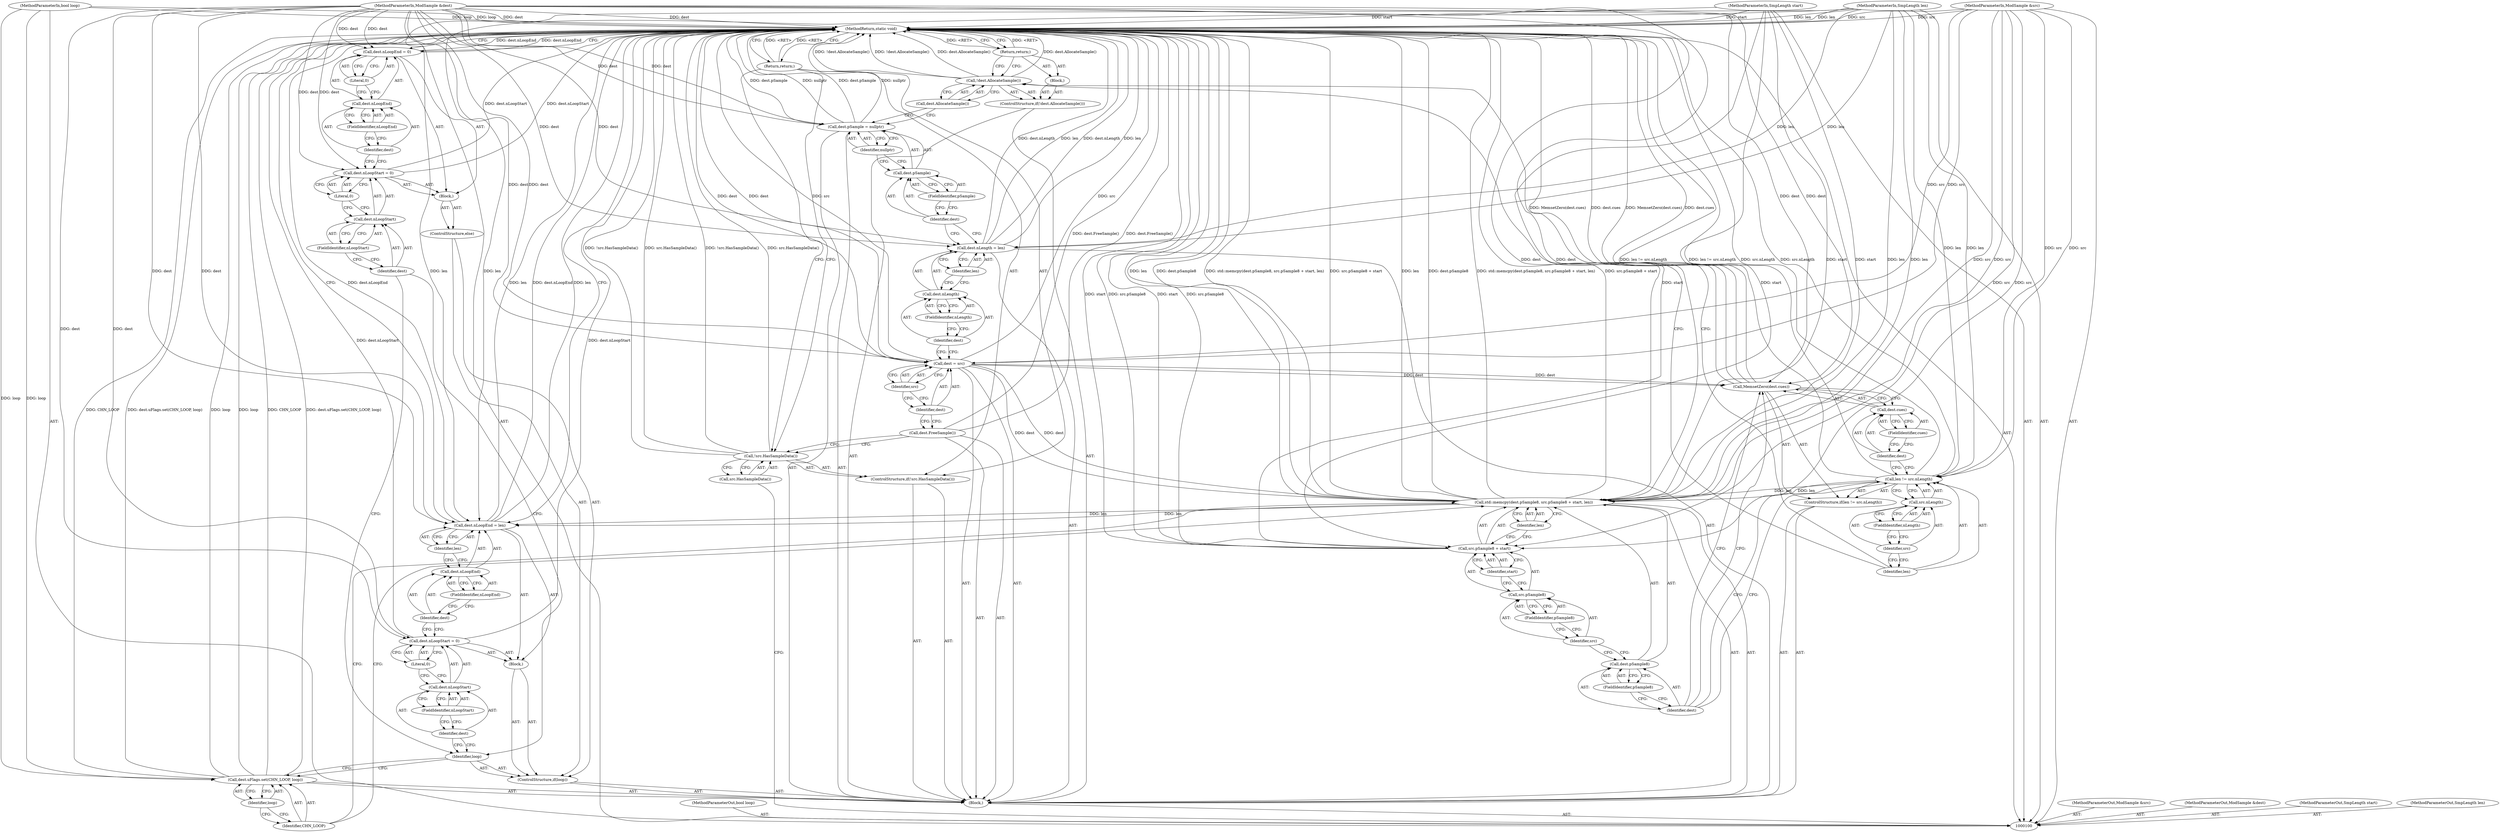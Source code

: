 digraph "1_openmpt_61fc6d3030a4d4283105cb5fb46b27b42fa5575e_0" {
"1000178" [label="(MethodReturn,static void)"];
"1000101" [label="(MethodParameterIn,ModSample &src)"];
"1000235" [label="(MethodParameterOut,ModSample &src)"];
"1000102" [label="(MethodParameterIn,ModSample &dest)"];
"1000236" [label="(MethodParameterOut,ModSample &dest)"];
"1000103" [label="(MethodParameterIn,SmpLength start)"];
"1000237" [label="(MethodParameterOut,SmpLength start)"];
"1000104" [label="(MethodParameterIn,SmpLength len)"];
"1000238" [label="(MethodParameterOut,SmpLength len)"];
"1000105" [label="(MethodParameterIn,bool loop)"];
"1000239" [label="(MethodParameterOut,bool loop)"];
"1000125" [label="(ControlStructure,if(!dest.AllocateSample()))"];
"1000126" [label="(Call,!dest.AllocateSample())"];
"1000127" [label="(Call,dest.AllocateSample())"];
"1000128" [label="(Block,)"];
"1000129" [label="(Return,return;)"];
"1000130" [label="(ControlStructure,if(len != src.nLength))"];
"1000133" [label="(Call,src.nLength)"];
"1000134" [label="(Identifier,src)"];
"1000135" [label="(FieldIdentifier,nLength)"];
"1000131" [label="(Call,len != src.nLength)"];
"1000132" [label="(Identifier,len)"];
"1000137" [label="(Call,dest.cues)"];
"1000138" [label="(Identifier,dest)"];
"1000139" [label="(FieldIdentifier,cues)"];
"1000136" [label="(Call,MemsetZero(dest.cues))"];
"1000140" [label="(Call,std::memcpy(dest.pSample8, src.pSample8 + start, len))"];
"1000141" [label="(Call,dest.pSample8)"];
"1000142" [label="(Identifier,dest)"];
"1000143" [label="(FieldIdentifier,pSample8)"];
"1000144" [label="(Call,src.pSample8 + start)"];
"1000145" [label="(Call,src.pSample8)"];
"1000146" [label="(Identifier,src)"];
"1000147" [label="(FieldIdentifier,pSample8)"];
"1000148" [label="(Identifier,start)"];
"1000149" [label="(Identifier,len)"];
"1000150" [label="(Call,dest.uFlags.set(CHN_LOOP, loop))"];
"1000151" [label="(Identifier,CHN_LOOP)"];
"1000152" [label="(Identifier,loop)"];
"1000106" [label="(Block,)"];
"1000153" [label="(ControlStructure,if(loop))"];
"1000154" [label="(Identifier,loop)"];
"1000155" [label="(Block,)"];
"1000156" [label="(Call,dest.nLoopStart = 0)"];
"1000157" [label="(Call,dest.nLoopStart)"];
"1000158" [label="(Identifier,dest)"];
"1000160" [label="(Literal,0)"];
"1000159" [label="(FieldIdentifier,nLoopStart)"];
"1000165" [label="(Identifier,len)"];
"1000161" [label="(Call,dest.nLoopEnd = len)"];
"1000162" [label="(Call,dest.nLoopEnd)"];
"1000163" [label="(Identifier,dest)"];
"1000164" [label="(FieldIdentifier,nLoopEnd)"];
"1000166" [label="(ControlStructure,else)"];
"1000167" [label="(Block,)"];
"1000168" [label="(Call,dest.nLoopStart = 0)"];
"1000169" [label="(Call,dest.nLoopStart)"];
"1000170" [label="(Identifier,dest)"];
"1000172" [label="(Literal,0)"];
"1000171" [label="(FieldIdentifier,nLoopStart)"];
"1000177" [label="(Literal,0)"];
"1000173" [label="(Call,dest.nLoopEnd = 0)"];
"1000174" [label="(Call,dest.nLoopEnd)"];
"1000175" [label="(Identifier,dest)"];
"1000176" [label="(FieldIdentifier,nLoopEnd)"];
"1000107" [label="(ControlStructure,if(!src.HasSampleData()))"];
"1000110" [label="(Return,return;)"];
"1000108" [label="(Call,!src.HasSampleData())"];
"1000109" [label="(Call,src.HasSampleData())"];
"1000111" [label="(Call,dest.FreeSample())"];
"1000112" [label="(Call,dest = src)"];
"1000113" [label="(Identifier,dest)"];
"1000114" [label="(Identifier,src)"];
"1000119" [label="(Identifier,len)"];
"1000115" [label="(Call,dest.nLength = len)"];
"1000116" [label="(Call,dest.nLength)"];
"1000117" [label="(Identifier,dest)"];
"1000118" [label="(FieldIdentifier,nLength)"];
"1000124" [label="(Identifier,nullptr)"];
"1000120" [label="(Call,dest.pSample = nullptr)"];
"1000121" [label="(Call,dest.pSample)"];
"1000122" [label="(Identifier,dest)"];
"1000123" [label="(FieldIdentifier,pSample)"];
"1000178" -> "1000100"  [label="AST: "];
"1000178" -> "1000110"  [label="CFG: "];
"1000178" -> "1000129"  [label="CFG: "];
"1000178" -> "1000161"  [label="CFG: "];
"1000178" -> "1000173"  [label="CFG: "];
"1000108" -> "1000178"  [label="DDG: !src.HasSampleData()"];
"1000108" -> "1000178"  [label="DDG: src.HasSampleData()"];
"1000150" -> "1000178"  [label="DDG: CHN_LOOP"];
"1000150" -> "1000178"  [label="DDG: dest.uFlags.set(CHN_LOOP, loop)"];
"1000150" -> "1000178"  [label="DDG: loop"];
"1000168" -> "1000178"  [label="DDG: dest.nLoopStart"];
"1000156" -> "1000178"  [label="DDG: dest.nLoopStart"];
"1000104" -> "1000178"  [label="DDG: len"];
"1000105" -> "1000178"  [label="DDG: loop"];
"1000112" -> "1000178"  [label="DDG: src"];
"1000112" -> "1000178"  [label="DDG: dest"];
"1000140" -> "1000178"  [label="DDG: dest.pSample8"];
"1000140" -> "1000178"  [label="DDG: std::memcpy(dest.pSample8, src.pSample8 + start, len)"];
"1000140" -> "1000178"  [label="DDG: src.pSample8 + start"];
"1000140" -> "1000178"  [label="DDG: len"];
"1000126" -> "1000178"  [label="DDG: dest.AllocateSample()"];
"1000126" -> "1000178"  [label="DDG: !dest.AllocateSample()"];
"1000115" -> "1000178"  [label="DDG: len"];
"1000115" -> "1000178"  [label="DDG: dest.nLength"];
"1000161" -> "1000178"  [label="DDG: dest.nLoopEnd"];
"1000161" -> "1000178"  [label="DDG: len"];
"1000103" -> "1000178"  [label="DDG: start"];
"1000120" -> "1000178"  [label="DDG: dest.pSample"];
"1000120" -> "1000178"  [label="DDG: nullptr"];
"1000144" -> "1000178"  [label="DDG: start"];
"1000144" -> "1000178"  [label="DDG: src.pSample8"];
"1000131" -> "1000178"  [label="DDG: src.nLength"];
"1000131" -> "1000178"  [label="DDG: len != src.nLength"];
"1000102" -> "1000178"  [label="DDG: dest"];
"1000101" -> "1000178"  [label="DDG: src"];
"1000136" -> "1000178"  [label="DDG: MemsetZero(dest.cues)"];
"1000136" -> "1000178"  [label="DDG: dest.cues"];
"1000111" -> "1000178"  [label="DDG: dest.FreeSample()"];
"1000173" -> "1000178"  [label="DDG: dest.nLoopEnd"];
"1000129" -> "1000178"  [label="DDG: <RET>"];
"1000110" -> "1000178"  [label="DDG: <RET>"];
"1000101" -> "1000100"  [label="AST: "];
"1000101" -> "1000178"  [label="DDG: src"];
"1000101" -> "1000112"  [label="DDG: src"];
"1000101" -> "1000131"  [label="DDG: src"];
"1000101" -> "1000140"  [label="DDG: src"];
"1000101" -> "1000144"  [label="DDG: src"];
"1000235" -> "1000100"  [label="AST: "];
"1000102" -> "1000100"  [label="AST: "];
"1000102" -> "1000178"  [label="DDG: dest"];
"1000102" -> "1000112"  [label="DDG: dest"];
"1000102" -> "1000115"  [label="DDG: dest"];
"1000102" -> "1000120"  [label="DDG: dest"];
"1000102" -> "1000136"  [label="DDG: dest"];
"1000102" -> "1000140"  [label="DDG: dest"];
"1000102" -> "1000156"  [label="DDG: dest"];
"1000102" -> "1000161"  [label="DDG: dest"];
"1000102" -> "1000168"  [label="DDG: dest"];
"1000102" -> "1000173"  [label="DDG: dest"];
"1000236" -> "1000100"  [label="AST: "];
"1000103" -> "1000100"  [label="AST: "];
"1000103" -> "1000178"  [label="DDG: start"];
"1000103" -> "1000140"  [label="DDG: start"];
"1000103" -> "1000144"  [label="DDG: start"];
"1000237" -> "1000100"  [label="AST: "];
"1000104" -> "1000100"  [label="AST: "];
"1000104" -> "1000178"  [label="DDG: len"];
"1000104" -> "1000115"  [label="DDG: len"];
"1000104" -> "1000131"  [label="DDG: len"];
"1000104" -> "1000140"  [label="DDG: len"];
"1000104" -> "1000161"  [label="DDG: len"];
"1000238" -> "1000100"  [label="AST: "];
"1000105" -> "1000100"  [label="AST: "];
"1000105" -> "1000178"  [label="DDG: loop"];
"1000105" -> "1000150"  [label="DDG: loop"];
"1000239" -> "1000100"  [label="AST: "];
"1000125" -> "1000106"  [label="AST: "];
"1000126" -> "1000125"  [label="AST: "];
"1000128" -> "1000125"  [label="AST: "];
"1000126" -> "1000125"  [label="AST: "];
"1000126" -> "1000127"  [label="CFG: "];
"1000127" -> "1000126"  [label="AST: "];
"1000129" -> "1000126"  [label="CFG: "];
"1000132" -> "1000126"  [label="CFG: "];
"1000126" -> "1000178"  [label="DDG: dest.AllocateSample()"];
"1000126" -> "1000178"  [label="DDG: !dest.AllocateSample()"];
"1000127" -> "1000126"  [label="AST: "];
"1000127" -> "1000120"  [label="CFG: "];
"1000126" -> "1000127"  [label="CFG: "];
"1000128" -> "1000125"  [label="AST: "];
"1000129" -> "1000128"  [label="AST: "];
"1000129" -> "1000128"  [label="AST: "];
"1000129" -> "1000126"  [label="CFG: "];
"1000178" -> "1000129"  [label="CFG: "];
"1000129" -> "1000178"  [label="DDG: <RET>"];
"1000130" -> "1000106"  [label="AST: "];
"1000131" -> "1000130"  [label="AST: "];
"1000136" -> "1000130"  [label="AST: "];
"1000133" -> "1000131"  [label="AST: "];
"1000133" -> "1000135"  [label="CFG: "];
"1000134" -> "1000133"  [label="AST: "];
"1000135" -> "1000133"  [label="AST: "];
"1000131" -> "1000133"  [label="CFG: "];
"1000134" -> "1000133"  [label="AST: "];
"1000134" -> "1000132"  [label="CFG: "];
"1000135" -> "1000134"  [label="CFG: "];
"1000135" -> "1000133"  [label="AST: "];
"1000135" -> "1000134"  [label="CFG: "];
"1000133" -> "1000135"  [label="CFG: "];
"1000131" -> "1000130"  [label="AST: "];
"1000131" -> "1000133"  [label="CFG: "];
"1000132" -> "1000131"  [label="AST: "];
"1000133" -> "1000131"  [label="AST: "];
"1000138" -> "1000131"  [label="CFG: "];
"1000142" -> "1000131"  [label="CFG: "];
"1000131" -> "1000178"  [label="DDG: src.nLength"];
"1000131" -> "1000178"  [label="DDG: len != src.nLength"];
"1000104" -> "1000131"  [label="DDG: len"];
"1000101" -> "1000131"  [label="DDG: src"];
"1000131" -> "1000140"  [label="DDG: len"];
"1000132" -> "1000131"  [label="AST: "];
"1000132" -> "1000126"  [label="CFG: "];
"1000134" -> "1000132"  [label="CFG: "];
"1000137" -> "1000136"  [label="AST: "];
"1000137" -> "1000139"  [label="CFG: "];
"1000138" -> "1000137"  [label="AST: "];
"1000139" -> "1000137"  [label="AST: "];
"1000136" -> "1000137"  [label="CFG: "];
"1000138" -> "1000137"  [label="AST: "];
"1000138" -> "1000131"  [label="CFG: "];
"1000139" -> "1000138"  [label="CFG: "];
"1000139" -> "1000137"  [label="AST: "];
"1000139" -> "1000138"  [label="CFG: "];
"1000137" -> "1000139"  [label="CFG: "];
"1000136" -> "1000130"  [label="AST: "];
"1000136" -> "1000137"  [label="CFG: "];
"1000137" -> "1000136"  [label="AST: "];
"1000142" -> "1000136"  [label="CFG: "];
"1000136" -> "1000178"  [label="DDG: MemsetZero(dest.cues)"];
"1000136" -> "1000178"  [label="DDG: dest.cues"];
"1000112" -> "1000136"  [label="DDG: dest"];
"1000102" -> "1000136"  [label="DDG: dest"];
"1000140" -> "1000106"  [label="AST: "];
"1000140" -> "1000149"  [label="CFG: "];
"1000141" -> "1000140"  [label="AST: "];
"1000144" -> "1000140"  [label="AST: "];
"1000149" -> "1000140"  [label="AST: "];
"1000151" -> "1000140"  [label="CFG: "];
"1000140" -> "1000178"  [label="DDG: dest.pSample8"];
"1000140" -> "1000178"  [label="DDG: std::memcpy(dest.pSample8, src.pSample8 + start, len)"];
"1000140" -> "1000178"  [label="DDG: src.pSample8 + start"];
"1000140" -> "1000178"  [label="DDG: len"];
"1000112" -> "1000140"  [label="DDG: dest"];
"1000102" -> "1000140"  [label="DDG: dest"];
"1000101" -> "1000140"  [label="DDG: src"];
"1000103" -> "1000140"  [label="DDG: start"];
"1000131" -> "1000140"  [label="DDG: len"];
"1000104" -> "1000140"  [label="DDG: len"];
"1000140" -> "1000161"  [label="DDG: len"];
"1000141" -> "1000140"  [label="AST: "];
"1000141" -> "1000143"  [label="CFG: "];
"1000142" -> "1000141"  [label="AST: "];
"1000143" -> "1000141"  [label="AST: "];
"1000146" -> "1000141"  [label="CFG: "];
"1000142" -> "1000141"  [label="AST: "];
"1000142" -> "1000136"  [label="CFG: "];
"1000142" -> "1000131"  [label="CFG: "];
"1000143" -> "1000142"  [label="CFG: "];
"1000143" -> "1000141"  [label="AST: "];
"1000143" -> "1000142"  [label="CFG: "];
"1000141" -> "1000143"  [label="CFG: "];
"1000144" -> "1000140"  [label="AST: "];
"1000144" -> "1000148"  [label="CFG: "];
"1000145" -> "1000144"  [label="AST: "];
"1000148" -> "1000144"  [label="AST: "];
"1000149" -> "1000144"  [label="CFG: "];
"1000144" -> "1000178"  [label="DDG: start"];
"1000144" -> "1000178"  [label="DDG: src.pSample8"];
"1000101" -> "1000144"  [label="DDG: src"];
"1000103" -> "1000144"  [label="DDG: start"];
"1000145" -> "1000144"  [label="AST: "];
"1000145" -> "1000147"  [label="CFG: "];
"1000146" -> "1000145"  [label="AST: "];
"1000147" -> "1000145"  [label="AST: "];
"1000148" -> "1000145"  [label="CFG: "];
"1000146" -> "1000145"  [label="AST: "];
"1000146" -> "1000141"  [label="CFG: "];
"1000147" -> "1000146"  [label="CFG: "];
"1000147" -> "1000145"  [label="AST: "];
"1000147" -> "1000146"  [label="CFG: "];
"1000145" -> "1000147"  [label="CFG: "];
"1000148" -> "1000144"  [label="AST: "];
"1000148" -> "1000145"  [label="CFG: "];
"1000144" -> "1000148"  [label="CFG: "];
"1000149" -> "1000140"  [label="AST: "];
"1000149" -> "1000144"  [label="CFG: "];
"1000140" -> "1000149"  [label="CFG: "];
"1000150" -> "1000106"  [label="AST: "];
"1000150" -> "1000152"  [label="CFG: "];
"1000151" -> "1000150"  [label="AST: "];
"1000152" -> "1000150"  [label="AST: "];
"1000154" -> "1000150"  [label="CFG: "];
"1000150" -> "1000178"  [label="DDG: CHN_LOOP"];
"1000150" -> "1000178"  [label="DDG: dest.uFlags.set(CHN_LOOP, loop)"];
"1000150" -> "1000178"  [label="DDG: loop"];
"1000105" -> "1000150"  [label="DDG: loop"];
"1000151" -> "1000150"  [label="AST: "];
"1000151" -> "1000140"  [label="CFG: "];
"1000152" -> "1000151"  [label="CFG: "];
"1000152" -> "1000150"  [label="AST: "];
"1000152" -> "1000151"  [label="CFG: "];
"1000150" -> "1000152"  [label="CFG: "];
"1000106" -> "1000100"  [label="AST: "];
"1000107" -> "1000106"  [label="AST: "];
"1000111" -> "1000106"  [label="AST: "];
"1000112" -> "1000106"  [label="AST: "];
"1000115" -> "1000106"  [label="AST: "];
"1000120" -> "1000106"  [label="AST: "];
"1000125" -> "1000106"  [label="AST: "];
"1000130" -> "1000106"  [label="AST: "];
"1000140" -> "1000106"  [label="AST: "];
"1000150" -> "1000106"  [label="AST: "];
"1000153" -> "1000106"  [label="AST: "];
"1000153" -> "1000106"  [label="AST: "];
"1000154" -> "1000153"  [label="AST: "];
"1000155" -> "1000153"  [label="AST: "];
"1000166" -> "1000153"  [label="AST: "];
"1000154" -> "1000153"  [label="AST: "];
"1000154" -> "1000150"  [label="CFG: "];
"1000158" -> "1000154"  [label="CFG: "];
"1000170" -> "1000154"  [label="CFG: "];
"1000155" -> "1000153"  [label="AST: "];
"1000156" -> "1000155"  [label="AST: "];
"1000161" -> "1000155"  [label="AST: "];
"1000156" -> "1000155"  [label="AST: "];
"1000156" -> "1000160"  [label="CFG: "];
"1000157" -> "1000156"  [label="AST: "];
"1000160" -> "1000156"  [label="AST: "];
"1000163" -> "1000156"  [label="CFG: "];
"1000156" -> "1000178"  [label="DDG: dest.nLoopStart"];
"1000102" -> "1000156"  [label="DDG: dest"];
"1000157" -> "1000156"  [label="AST: "];
"1000157" -> "1000159"  [label="CFG: "];
"1000158" -> "1000157"  [label="AST: "];
"1000159" -> "1000157"  [label="AST: "];
"1000160" -> "1000157"  [label="CFG: "];
"1000158" -> "1000157"  [label="AST: "];
"1000158" -> "1000154"  [label="CFG: "];
"1000159" -> "1000158"  [label="CFG: "];
"1000160" -> "1000156"  [label="AST: "];
"1000160" -> "1000157"  [label="CFG: "];
"1000156" -> "1000160"  [label="CFG: "];
"1000159" -> "1000157"  [label="AST: "];
"1000159" -> "1000158"  [label="CFG: "];
"1000157" -> "1000159"  [label="CFG: "];
"1000165" -> "1000161"  [label="AST: "];
"1000165" -> "1000162"  [label="CFG: "];
"1000161" -> "1000165"  [label="CFG: "];
"1000161" -> "1000155"  [label="AST: "];
"1000161" -> "1000165"  [label="CFG: "];
"1000162" -> "1000161"  [label="AST: "];
"1000165" -> "1000161"  [label="AST: "];
"1000178" -> "1000161"  [label="CFG: "];
"1000161" -> "1000178"  [label="DDG: dest.nLoopEnd"];
"1000161" -> "1000178"  [label="DDG: len"];
"1000140" -> "1000161"  [label="DDG: len"];
"1000104" -> "1000161"  [label="DDG: len"];
"1000102" -> "1000161"  [label="DDG: dest"];
"1000162" -> "1000161"  [label="AST: "];
"1000162" -> "1000164"  [label="CFG: "];
"1000163" -> "1000162"  [label="AST: "];
"1000164" -> "1000162"  [label="AST: "];
"1000165" -> "1000162"  [label="CFG: "];
"1000163" -> "1000162"  [label="AST: "];
"1000163" -> "1000156"  [label="CFG: "];
"1000164" -> "1000163"  [label="CFG: "];
"1000164" -> "1000162"  [label="AST: "];
"1000164" -> "1000163"  [label="CFG: "];
"1000162" -> "1000164"  [label="CFG: "];
"1000166" -> "1000153"  [label="AST: "];
"1000167" -> "1000166"  [label="AST: "];
"1000167" -> "1000166"  [label="AST: "];
"1000168" -> "1000167"  [label="AST: "];
"1000173" -> "1000167"  [label="AST: "];
"1000168" -> "1000167"  [label="AST: "];
"1000168" -> "1000172"  [label="CFG: "];
"1000169" -> "1000168"  [label="AST: "];
"1000172" -> "1000168"  [label="AST: "];
"1000175" -> "1000168"  [label="CFG: "];
"1000168" -> "1000178"  [label="DDG: dest.nLoopStart"];
"1000102" -> "1000168"  [label="DDG: dest"];
"1000169" -> "1000168"  [label="AST: "];
"1000169" -> "1000171"  [label="CFG: "];
"1000170" -> "1000169"  [label="AST: "];
"1000171" -> "1000169"  [label="AST: "];
"1000172" -> "1000169"  [label="CFG: "];
"1000170" -> "1000169"  [label="AST: "];
"1000170" -> "1000154"  [label="CFG: "];
"1000171" -> "1000170"  [label="CFG: "];
"1000172" -> "1000168"  [label="AST: "];
"1000172" -> "1000169"  [label="CFG: "];
"1000168" -> "1000172"  [label="CFG: "];
"1000171" -> "1000169"  [label="AST: "];
"1000171" -> "1000170"  [label="CFG: "];
"1000169" -> "1000171"  [label="CFG: "];
"1000177" -> "1000173"  [label="AST: "];
"1000177" -> "1000174"  [label="CFG: "];
"1000173" -> "1000177"  [label="CFG: "];
"1000173" -> "1000167"  [label="AST: "];
"1000173" -> "1000177"  [label="CFG: "];
"1000174" -> "1000173"  [label="AST: "];
"1000177" -> "1000173"  [label="AST: "];
"1000178" -> "1000173"  [label="CFG: "];
"1000173" -> "1000178"  [label="DDG: dest.nLoopEnd"];
"1000102" -> "1000173"  [label="DDG: dest"];
"1000174" -> "1000173"  [label="AST: "];
"1000174" -> "1000176"  [label="CFG: "];
"1000175" -> "1000174"  [label="AST: "];
"1000176" -> "1000174"  [label="AST: "];
"1000177" -> "1000174"  [label="CFG: "];
"1000175" -> "1000174"  [label="AST: "];
"1000175" -> "1000168"  [label="CFG: "];
"1000176" -> "1000175"  [label="CFG: "];
"1000176" -> "1000174"  [label="AST: "];
"1000176" -> "1000175"  [label="CFG: "];
"1000174" -> "1000176"  [label="CFG: "];
"1000107" -> "1000106"  [label="AST: "];
"1000108" -> "1000107"  [label="AST: "];
"1000110" -> "1000107"  [label="AST: "];
"1000110" -> "1000107"  [label="AST: "];
"1000110" -> "1000108"  [label="CFG: "];
"1000178" -> "1000110"  [label="CFG: "];
"1000110" -> "1000178"  [label="DDG: <RET>"];
"1000108" -> "1000107"  [label="AST: "];
"1000108" -> "1000109"  [label="CFG: "];
"1000109" -> "1000108"  [label="AST: "];
"1000110" -> "1000108"  [label="CFG: "];
"1000111" -> "1000108"  [label="CFG: "];
"1000108" -> "1000178"  [label="DDG: !src.HasSampleData()"];
"1000108" -> "1000178"  [label="DDG: src.HasSampleData()"];
"1000109" -> "1000108"  [label="AST: "];
"1000109" -> "1000100"  [label="CFG: "];
"1000108" -> "1000109"  [label="CFG: "];
"1000111" -> "1000106"  [label="AST: "];
"1000111" -> "1000108"  [label="CFG: "];
"1000113" -> "1000111"  [label="CFG: "];
"1000111" -> "1000178"  [label="DDG: dest.FreeSample()"];
"1000112" -> "1000106"  [label="AST: "];
"1000112" -> "1000114"  [label="CFG: "];
"1000113" -> "1000112"  [label="AST: "];
"1000114" -> "1000112"  [label="AST: "];
"1000117" -> "1000112"  [label="CFG: "];
"1000112" -> "1000178"  [label="DDG: src"];
"1000112" -> "1000178"  [label="DDG: dest"];
"1000101" -> "1000112"  [label="DDG: src"];
"1000102" -> "1000112"  [label="DDG: dest"];
"1000112" -> "1000136"  [label="DDG: dest"];
"1000112" -> "1000140"  [label="DDG: dest"];
"1000113" -> "1000112"  [label="AST: "];
"1000113" -> "1000111"  [label="CFG: "];
"1000114" -> "1000113"  [label="CFG: "];
"1000114" -> "1000112"  [label="AST: "];
"1000114" -> "1000113"  [label="CFG: "];
"1000112" -> "1000114"  [label="CFG: "];
"1000119" -> "1000115"  [label="AST: "];
"1000119" -> "1000116"  [label="CFG: "];
"1000115" -> "1000119"  [label="CFG: "];
"1000115" -> "1000106"  [label="AST: "];
"1000115" -> "1000119"  [label="CFG: "];
"1000116" -> "1000115"  [label="AST: "];
"1000119" -> "1000115"  [label="AST: "];
"1000122" -> "1000115"  [label="CFG: "];
"1000115" -> "1000178"  [label="DDG: len"];
"1000115" -> "1000178"  [label="DDG: dest.nLength"];
"1000104" -> "1000115"  [label="DDG: len"];
"1000102" -> "1000115"  [label="DDG: dest"];
"1000116" -> "1000115"  [label="AST: "];
"1000116" -> "1000118"  [label="CFG: "];
"1000117" -> "1000116"  [label="AST: "];
"1000118" -> "1000116"  [label="AST: "];
"1000119" -> "1000116"  [label="CFG: "];
"1000117" -> "1000116"  [label="AST: "];
"1000117" -> "1000112"  [label="CFG: "];
"1000118" -> "1000117"  [label="CFG: "];
"1000118" -> "1000116"  [label="AST: "];
"1000118" -> "1000117"  [label="CFG: "];
"1000116" -> "1000118"  [label="CFG: "];
"1000124" -> "1000120"  [label="AST: "];
"1000124" -> "1000121"  [label="CFG: "];
"1000120" -> "1000124"  [label="CFG: "];
"1000120" -> "1000106"  [label="AST: "];
"1000120" -> "1000124"  [label="CFG: "];
"1000121" -> "1000120"  [label="AST: "];
"1000124" -> "1000120"  [label="AST: "];
"1000127" -> "1000120"  [label="CFG: "];
"1000120" -> "1000178"  [label="DDG: dest.pSample"];
"1000120" -> "1000178"  [label="DDG: nullptr"];
"1000102" -> "1000120"  [label="DDG: dest"];
"1000121" -> "1000120"  [label="AST: "];
"1000121" -> "1000123"  [label="CFG: "];
"1000122" -> "1000121"  [label="AST: "];
"1000123" -> "1000121"  [label="AST: "];
"1000124" -> "1000121"  [label="CFG: "];
"1000122" -> "1000121"  [label="AST: "];
"1000122" -> "1000115"  [label="CFG: "];
"1000123" -> "1000122"  [label="CFG: "];
"1000123" -> "1000121"  [label="AST: "];
"1000123" -> "1000122"  [label="CFG: "];
"1000121" -> "1000123"  [label="CFG: "];
}

